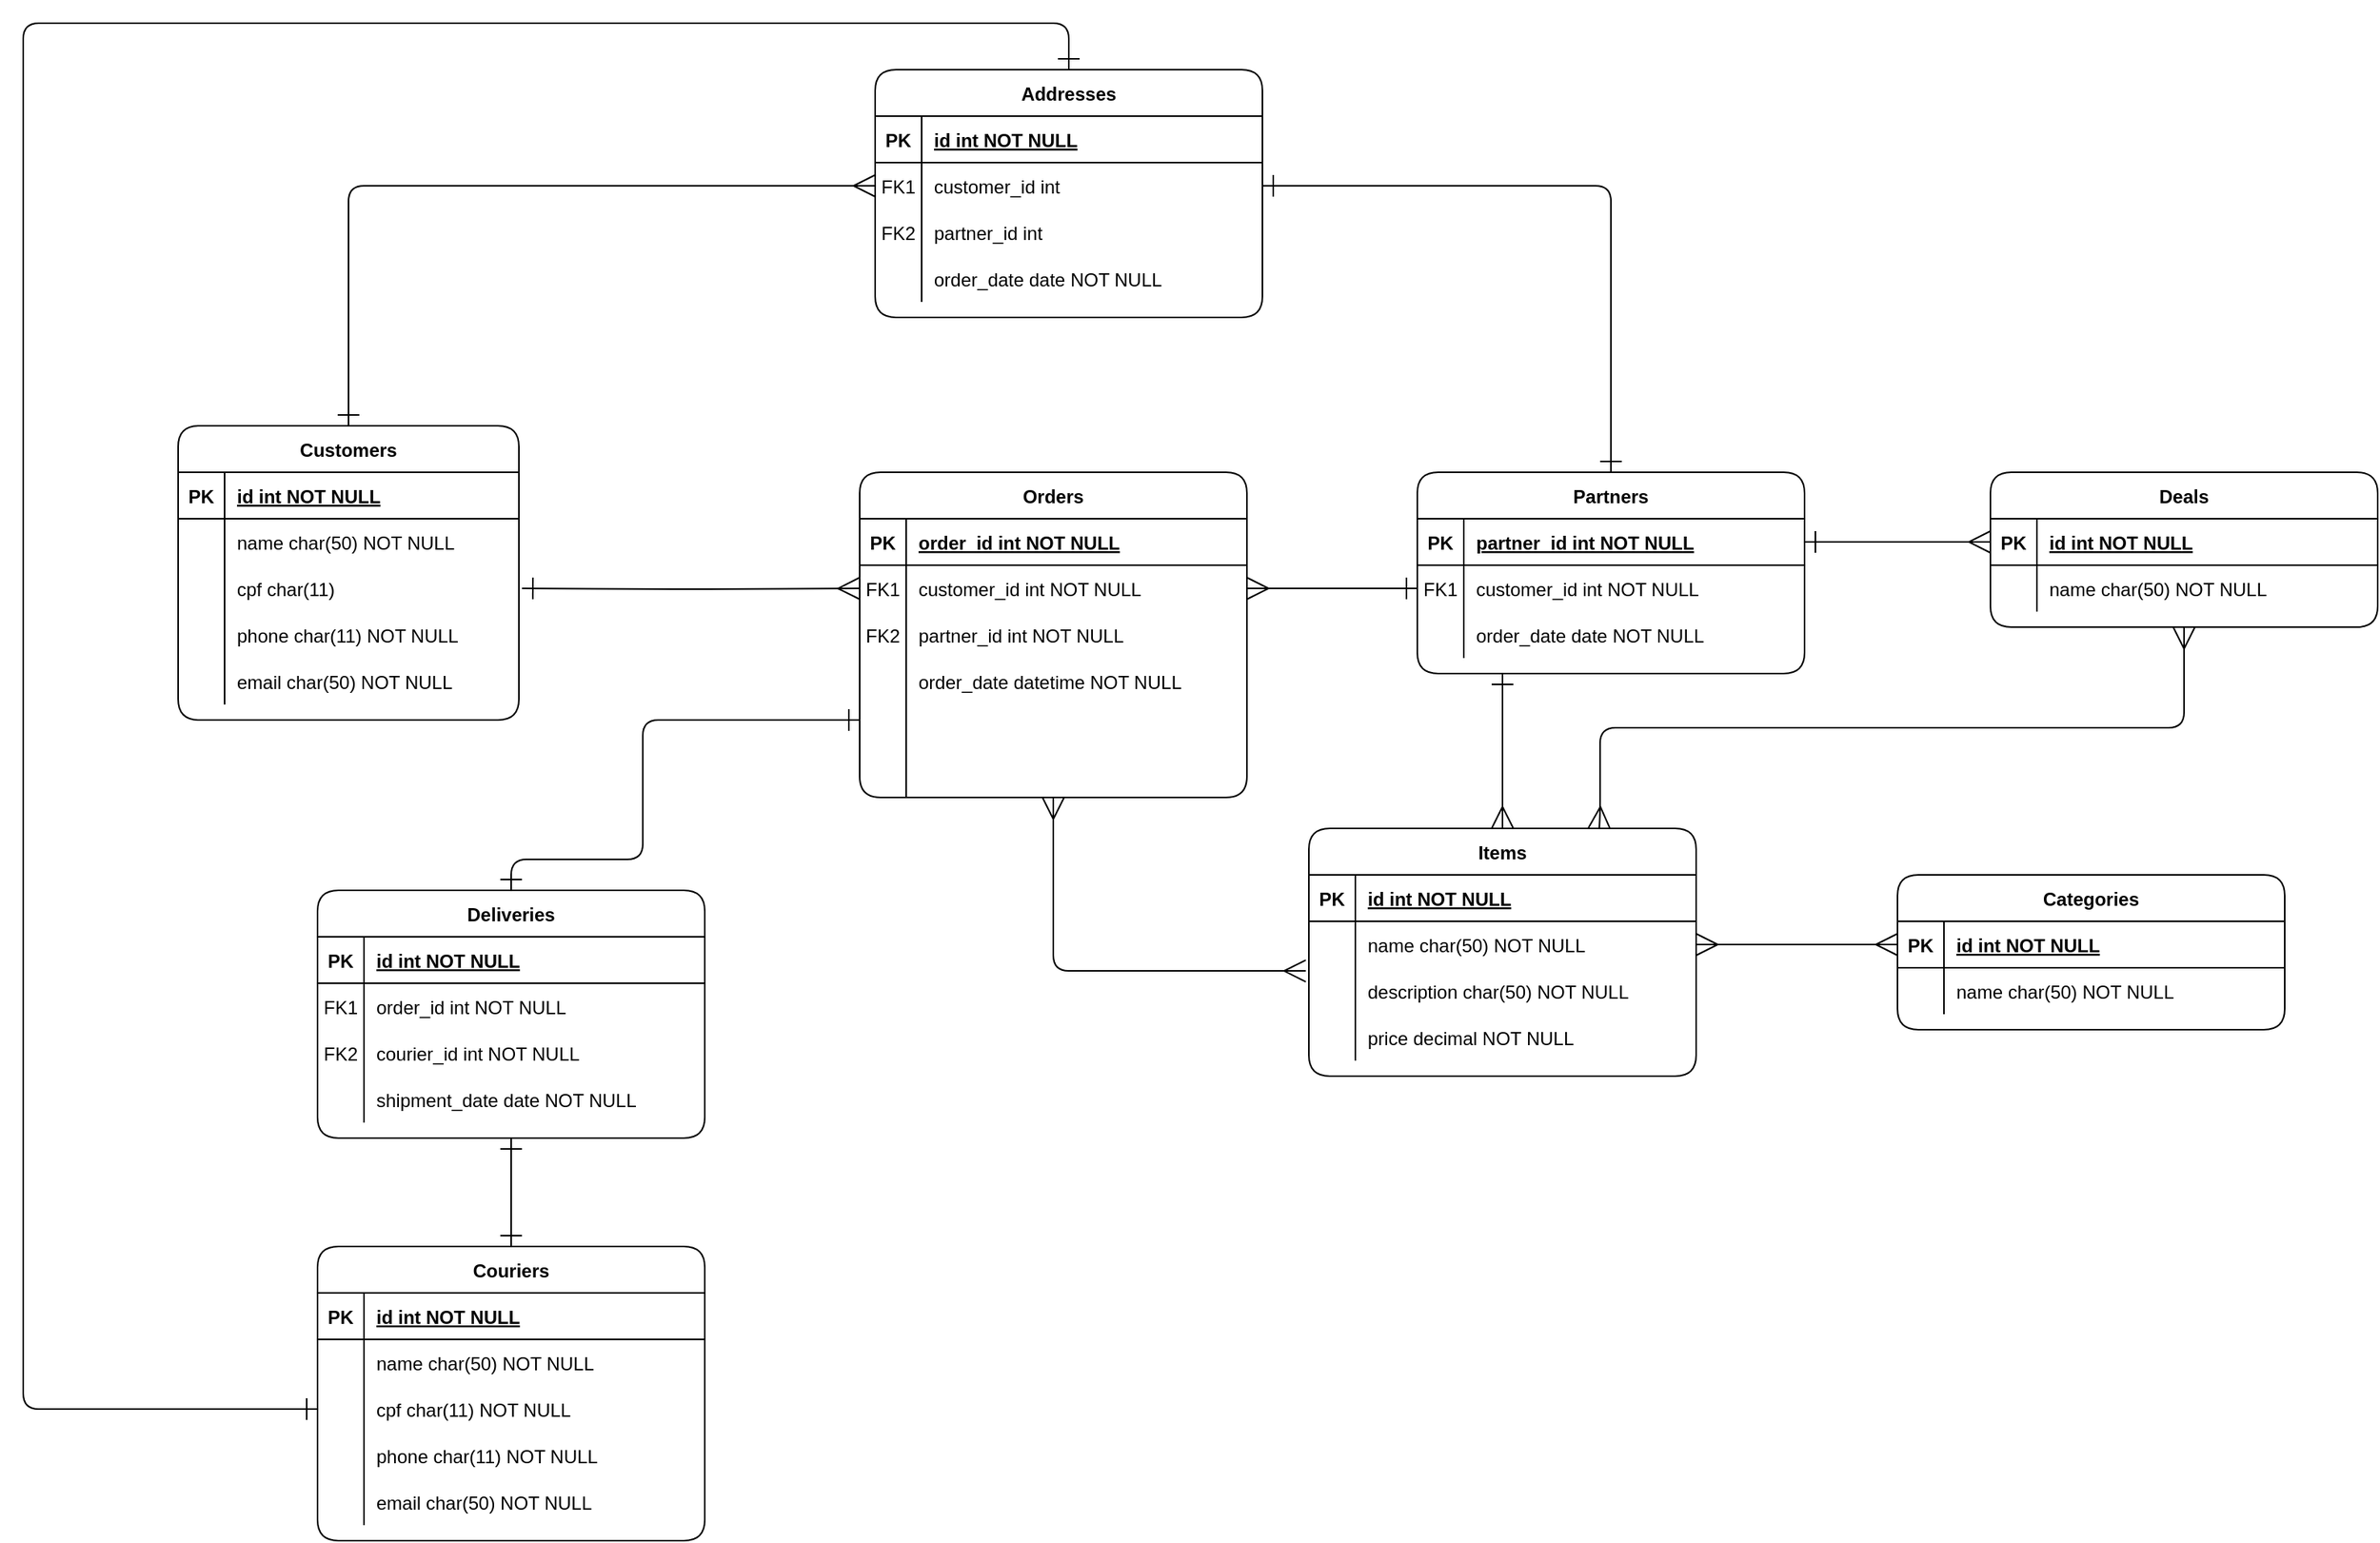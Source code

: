 <mxfile version="13.5.1" type="github">
  <diagram id="R2lEEEUBdFMjLlhIrx00" name="Page-1">
    <mxGraphModel dx="2586" dy="2018" grid="1" gridSize="10" guides="1" tooltips="1" connect="1" arrows="1" fold="1" page="1" pageScale="1" pageWidth="850" pageHeight="1100" math="0" shadow="0" extFonts="Permanent Marker^https://fonts.googleapis.com/css?family=Permanent+Marker">
      <root>
        <mxCell id="0" />
        <mxCell id="1" parent="0" />
        <mxCell id="GytPN-wBxECgcy7hrlEQ-49" style="edgeStyle=orthogonalEdgeStyle;rounded=1;orthogonalLoop=1;jettySize=auto;html=1;exitX=0.5;exitY=0;exitDx=0;exitDy=0;entryX=0;entryY=0.5;entryDx=0;entryDy=0;labelBorderColor=none;endArrow=ERmany;endFill=0;startArrow=ERone;startFill=0;strokeWidth=1;endSize=12;startSize=12;" parent="1" source="C-vyLk0tnHw3VtMMgP7b-23" target="GytPN-wBxECgcy7hrlEQ-29" edge="1">
          <mxGeometry relative="1" as="geometry" />
        </mxCell>
        <mxCell id="GytPN-wBxECgcy7hrlEQ-53" style="edgeStyle=orthogonalEdgeStyle;rounded=1;orthogonalLoop=1;jettySize=auto;html=1;entryX=0.5;entryY=0;entryDx=0;entryDy=0;labelBorderColor=none;endArrow=ERone;endFill=0;startArrow=ERone;startFill=0;strokeWidth=1;endSize=12;startSize=12;exitX=0;exitY=0.333;exitDx=0;exitDy=0;exitPerimeter=0;" parent="1" source="r2mLpPCgo3H6nydPWxPj-13" target="C-vyLk0tnHw3VtMMgP7b-13" edge="1">
          <mxGeometry relative="1" as="geometry">
            <Array as="points">
              <mxPoint x="70" y="30" />
              <mxPoint x="70" y="120" />
              <mxPoint x="-15" y="120" />
            </Array>
            <mxPoint x="200" y="90" as="sourcePoint" />
          </mxGeometry>
        </mxCell>
        <mxCell id="r2mLpPCgo3H6nydPWxPj-75" style="edgeStyle=orthogonalEdgeStyle;rounded=1;orthogonalLoop=1;jettySize=auto;html=1;entryX=-0.008;entryY=0.067;entryDx=0;entryDy=0;startArrow=ERmany;startFill=0;endArrow=ERmany;endFill=0;entryPerimeter=0;endSize=12;startSize=12;" edge="1" parent="1" source="C-vyLk0tnHw3VtMMgP7b-2" target="r2mLpPCgo3H6nydPWxPj-20">
          <mxGeometry relative="1" as="geometry" />
        </mxCell>
        <mxCell id="C-vyLk0tnHw3VtMMgP7b-2" value="Orders" style="shape=table;startSize=30;container=1;collapsible=1;childLayout=tableLayout;fixedRows=1;rowLines=0;fontStyle=1;align=center;resizeLast=1;labelBorderColor=none;rounded=1;" parent="1" vertex="1">
          <mxGeometry x="210" y="-130" width="250" height="210" as="geometry" />
        </mxCell>
        <mxCell id="C-vyLk0tnHw3VtMMgP7b-3" value="" style="shape=partialRectangle;collapsible=0;dropTarget=0;pointerEvents=0;fillColor=none;points=[[0,0.5],[1,0.5]];portConstraint=eastwest;top=0;left=0;right=0;bottom=1;labelBorderColor=none;rounded=1;" parent="C-vyLk0tnHw3VtMMgP7b-2" vertex="1">
          <mxGeometry y="30" width="250" height="30" as="geometry" />
        </mxCell>
        <mxCell id="C-vyLk0tnHw3VtMMgP7b-4" value="PK" style="shape=partialRectangle;overflow=hidden;connectable=0;fillColor=none;top=0;left=0;bottom=0;right=0;fontStyle=1;labelBorderColor=none;rounded=1;" parent="C-vyLk0tnHw3VtMMgP7b-3" vertex="1">
          <mxGeometry width="30" height="30" as="geometry" />
        </mxCell>
        <mxCell id="C-vyLk0tnHw3VtMMgP7b-5" value="order_id int NOT NULL " style="shape=partialRectangle;overflow=hidden;connectable=0;fillColor=none;top=0;left=0;bottom=0;right=0;align=left;spacingLeft=6;fontStyle=5;labelBorderColor=none;rounded=1;" parent="C-vyLk0tnHw3VtMMgP7b-3" vertex="1">
          <mxGeometry x="30" width="220" height="30" as="geometry" />
        </mxCell>
        <mxCell id="C-vyLk0tnHw3VtMMgP7b-6" value="" style="shape=partialRectangle;collapsible=0;dropTarget=0;pointerEvents=0;fillColor=none;points=[[0,0.5],[1,0.5]];portConstraint=eastwest;top=0;left=0;right=0;bottom=0;labelBorderColor=none;rounded=1;" parent="C-vyLk0tnHw3VtMMgP7b-2" vertex="1">
          <mxGeometry y="60" width="250" height="30" as="geometry" />
        </mxCell>
        <mxCell id="C-vyLk0tnHw3VtMMgP7b-7" value="FK1" style="shape=partialRectangle;overflow=hidden;connectable=0;fillColor=none;top=0;left=0;bottom=0;right=0;labelBorderColor=none;rounded=1;" parent="C-vyLk0tnHw3VtMMgP7b-6" vertex="1">
          <mxGeometry width="30" height="30" as="geometry" />
        </mxCell>
        <mxCell id="C-vyLk0tnHw3VtMMgP7b-8" value="customer_id int NOT NULL" style="shape=partialRectangle;overflow=hidden;connectable=0;fillColor=none;top=0;left=0;bottom=0;right=0;align=left;spacingLeft=6;labelBorderColor=none;rounded=1;" parent="C-vyLk0tnHw3VtMMgP7b-6" vertex="1">
          <mxGeometry x="30" width="220" height="30" as="geometry" />
        </mxCell>
        <mxCell id="C-vyLk0tnHw3VtMMgP7b-9" value="" style="shape=partialRectangle;collapsible=0;dropTarget=0;pointerEvents=0;fillColor=none;points=[[0,0.5],[1,0.5]];portConstraint=eastwest;top=0;left=0;right=0;bottom=0;labelBorderColor=none;rounded=1;" parent="C-vyLk0tnHw3VtMMgP7b-2" vertex="1">
          <mxGeometry y="90" width="250" height="30" as="geometry" />
        </mxCell>
        <mxCell id="C-vyLk0tnHw3VtMMgP7b-10" value="FK2" style="shape=partialRectangle;overflow=hidden;connectable=0;fillColor=none;top=0;left=0;bottom=0;right=0;labelBorderColor=none;rounded=1;" parent="C-vyLk0tnHw3VtMMgP7b-9" vertex="1">
          <mxGeometry width="30" height="30" as="geometry" />
        </mxCell>
        <mxCell id="C-vyLk0tnHw3VtMMgP7b-11" value="partner_id int NOT NULL" style="shape=partialRectangle;overflow=hidden;connectable=0;fillColor=none;top=0;left=0;bottom=0;right=0;align=left;spacingLeft=6;labelBorderColor=none;rounded=1;" parent="C-vyLk0tnHw3VtMMgP7b-9" vertex="1">
          <mxGeometry x="30" width="220" height="30" as="geometry" />
        </mxCell>
        <mxCell id="r2mLpPCgo3H6nydPWxPj-10" value="" style="shape=partialRectangle;collapsible=0;dropTarget=0;pointerEvents=0;fillColor=none;points=[[0,0.5],[1,0.5]];portConstraint=eastwest;top=0;left=0;right=0;bottom=0;labelBorderColor=none;rounded=1;" vertex="1" parent="C-vyLk0tnHw3VtMMgP7b-2">
          <mxGeometry y="120" width="250" height="30" as="geometry" />
        </mxCell>
        <mxCell id="r2mLpPCgo3H6nydPWxPj-11" value="" style="shape=partialRectangle;overflow=hidden;connectable=0;fillColor=none;top=0;left=0;bottom=0;right=0;labelBorderColor=none;rounded=1;" vertex="1" parent="r2mLpPCgo3H6nydPWxPj-10">
          <mxGeometry width="30" height="30" as="geometry" />
        </mxCell>
        <mxCell id="r2mLpPCgo3H6nydPWxPj-12" value="order_date datetime NOT NULL" style="shape=partialRectangle;overflow=hidden;connectable=0;fillColor=none;top=0;left=0;bottom=0;right=0;align=left;spacingLeft=6;labelBorderColor=none;rounded=1;" vertex="1" parent="r2mLpPCgo3H6nydPWxPj-10">
          <mxGeometry x="30" width="220" height="30" as="geometry" />
        </mxCell>
        <mxCell id="r2mLpPCgo3H6nydPWxPj-13" value="" style="shape=partialRectangle;collapsible=0;dropTarget=0;pointerEvents=0;fillColor=none;points=[[0,0.5],[1,0.5]];portConstraint=eastwest;top=0;left=0;right=0;bottom=0;labelBorderColor=none;rounded=1;" vertex="1" parent="C-vyLk0tnHw3VtMMgP7b-2">
          <mxGeometry y="150" width="250" height="30" as="geometry" />
        </mxCell>
        <mxCell id="r2mLpPCgo3H6nydPWxPj-14" value="" style="shape=partialRectangle;overflow=hidden;connectable=0;fillColor=none;top=0;left=0;bottom=0;right=0;labelBorderColor=none;rounded=1;" vertex="1" parent="r2mLpPCgo3H6nydPWxPj-13">
          <mxGeometry width="30" height="30" as="geometry" />
        </mxCell>
        <mxCell id="r2mLpPCgo3H6nydPWxPj-15" value="" style="shape=partialRectangle;overflow=hidden;connectable=0;fillColor=none;top=0;left=0;bottom=0;right=0;align=left;spacingLeft=6;labelBorderColor=none;rounded=1;" vertex="1" parent="r2mLpPCgo3H6nydPWxPj-13">
          <mxGeometry x="30" width="220" height="30" as="geometry" />
        </mxCell>
        <mxCell id="r2mLpPCgo3H6nydPWxPj-16" value="" style="shape=partialRectangle;collapsible=0;dropTarget=0;pointerEvents=0;fillColor=none;points=[[0,0.5],[1,0.5]];portConstraint=eastwest;top=0;left=0;right=0;bottom=0;labelBorderColor=none;rounded=1;" vertex="1" parent="C-vyLk0tnHw3VtMMgP7b-2">
          <mxGeometry y="180" width="250" height="30" as="geometry" />
        </mxCell>
        <mxCell id="r2mLpPCgo3H6nydPWxPj-17" value="" style="shape=partialRectangle;overflow=hidden;connectable=0;fillColor=none;top=0;left=0;bottom=0;right=0;labelBorderColor=none;rounded=1;" vertex="1" parent="r2mLpPCgo3H6nydPWxPj-16">
          <mxGeometry width="30" height="30" as="geometry" />
        </mxCell>
        <mxCell id="r2mLpPCgo3H6nydPWxPj-18" value="" style="shape=partialRectangle;overflow=hidden;connectable=0;fillColor=none;top=0;left=0;bottom=0;right=0;align=left;spacingLeft=6;labelBorderColor=none;rounded=1;" vertex="1" parent="r2mLpPCgo3H6nydPWxPj-16">
          <mxGeometry x="30" width="220" height="30" as="geometry" />
        </mxCell>
        <mxCell id="GytPN-wBxECgcy7hrlEQ-51" style="edgeStyle=orthogonalEdgeStyle;rounded=1;orthogonalLoop=1;jettySize=auto;html=1;exitX=0.5;exitY=0;exitDx=0;exitDy=0;entryX=1;entryY=0.5;entryDx=0;entryDy=0;labelBorderColor=none;endArrow=ERone;endFill=0;startArrow=ERone;startFill=0;strokeWidth=1;endSize=12;startSize=12;" parent="1" source="GytPN-wBxECgcy7hrlEQ-15" target="GytPN-wBxECgcy7hrlEQ-29" edge="1">
          <mxGeometry relative="1" as="geometry" />
        </mxCell>
        <mxCell id="GytPN-wBxECgcy7hrlEQ-50" style="edgeStyle=orthogonalEdgeStyle;rounded=1;orthogonalLoop=1;jettySize=auto;html=1;entryX=0;entryY=0.5;entryDx=0;entryDy=0;labelBorderColor=none;endArrow=ERmany;endFill=0;startArrow=ERone;startFill=0;strokeWidth=1;endSize=12;startSize=12;" parent="1" target="C-vyLk0tnHw3VtMMgP7b-6" edge="1">
          <mxGeometry relative="1" as="geometry">
            <mxPoint x="-8" y="-55" as="sourcePoint" />
          </mxGeometry>
        </mxCell>
        <mxCell id="GytPN-wBxECgcy7hrlEQ-52" style="edgeStyle=orthogonalEdgeStyle;rounded=1;orthogonalLoop=1;jettySize=auto;html=1;exitX=0;exitY=0.5;exitDx=0;exitDy=0;entryX=1;entryY=0.5;entryDx=0;entryDy=0;labelBorderColor=none;endArrow=ERmany;endFill=0;startArrow=ERone;startFill=0;strokeWidth=1;endSize=12;startSize=12;" parent="1" source="GytPN-wBxECgcy7hrlEQ-19" target="C-vyLk0tnHw3VtMMgP7b-6" edge="1">
          <mxGeometry relative="1" as="geometry" />
        </mxCell>
        <mxCell id="GytPN-wBxECgcy7hrlEQ-87" style="edgeStyle=orthogonalEdgeStyle;rounded=1;orthogonalLoop=1;jettySize=auto;html=1;entryX=0.5;entryY=0;entryDx=0;entryDy=0;fontSize=17;labelBorderColor=none;endArrow=ERmany;endFill=0;startArrow=ERone;startFill=0;strokeWidth=1;endSize=12;startSize=12;" parent="1" target="GytPN-wBxECgcy7hrlEQ-75" edge="1">
          <mxGeometry relative="1" as="geometry">
            <mxPoint x="625" as="sourcePoint" />
            <Array as="points">
              <mxPoint x="625" />
            </Array>
          </mxGeometry>
        </mxCell>
        <mxCell id="GytPN-wBxECgcy7hrlEQ-15" value="Partners" style="shape=table;startSize=30;container=1;collapsible=1;childLayout=tableLayout;fixedRows=1;rowLines=0;fontStyle=1;align=center;resizeLast=1;labelBorderColor=none;rounded=1;" parent="1" vertex="1">
          <mxGeometry x="570" y="-130" width="250" height="130" as="geometry" />
        </mxCell>
        <mxCell id="GytPN-wBxECgcy7hrlEQ-16" value="" style="shape=partialRectangle;collapsible=0;dropTarget=0;pointerEvents=0;fillColor=none;points=[[0,0.5],[1,0.5]];portConstraint=eastwest;top=0;left=0;right=0;bottom=1;labelBorderColor=none;rounded=1;" parent="GytPN-wBxECgcy7hrlEQ-15" vertex="1">
          <mxGeometry y="30" width="250" height="30" as="geometry" />
        </mxCell>
        <mxCell id="GytPN-wBxECgcy7hrlEQ-17" value="PK" style="shape=partialRectangle;overflow=hidden;connectable=0;fillColor=none;top=0;left=0;bottom=0;right=0;fontStyle=1;labelBorderColor=none;rounded=1;" parent="GytPN-wBxECgcy7hrlEQ-16" vertex="1">
          <mxGeometry width="30" height="30" as="geometry" />
        </mxCell>
        <mxCell id="GytPN-wBxECgcy7hrlEQ-18" value="partner_id int NOT NULL " style="shape=partialRectangle;overflow=hidden;connectable=0;fillColor=none;top=0;left=0;bottom=0;right=0;align=left;spacingLeft=6;fontStyle=5;labelBorderColor=none;rounded=1;" parent="GytPN-wBxECgcy7hrlEQ-16" vertex="1">
          <mxGeometry x="30" width="220" height="30" as="geometry" />
        </mxCell>
        <mxCell id="GytPN-wBxECgcy7hrlEQ-19" value="" style="shape=partialRectangle;collapsible=0;dropTarget=0;pointerEvents=0;fillColor=none;points=[[0,0.5],[1,0.5]];portConstraint=eastwest;top=0;left=0;right=0;bottom=0;labelBorderColor=none;rounded=1;" parent="GytPN-wBxECgcy7hrlEQ-15" vertex="1">
          <mxGeometry y="60" width="250" height="30" as="geometry" />
        </mxCell>
        <mxCell id="GytPN-wBxECgcy7hrlEQ-20" value="FK1" style="shape=partialRectangle;overflow=hidden;connectable=0;fillColor=none;top=0;left=0;bottom=0;right=0;labelBorderColor=none;rounded=1;" parent="GytPN-wBxECgcy7hrlEQ-19" vertex="1">
          <mxGeometry width="30" height="30" as="geometry" />
        </mxCell>
        <mxCell id="GytPN-wBxECgcy7hrlEQ-21" value="customer_id int NOT NULL" style="shape=partialRectangle;overflow=hidden;connectable=0;fillColor=none;top=0;left=0;bottom=0;right=0;align=left;spacingLeft=6;labelBorderColor=none;rounded=1;" parent="GytPN-wBxECgcy7hrlEQ-19" vertex="1">
          <mxGeometry x="30" width="220" height="30" as="geometry" />
        </mxCell>
        <mxCell id="GytPN-wBxECgcy7hrlEQ-22" value="" style="shape=partialRectangle;collapsible=0;dropTarget=0;pointerEvents=0;fillColor=none;points=[[0,0.5],[1,0.5]];portConstraint=eastwest;top=0;left=0;right=0;bottom=0;labelBorderColor=none;rounded=1;" parent="GytPN-wBxECgcy7hrlEQ-15" vertex="1">
          <mxGeometry y="90" width="250" height="30" as="geometry" />
        </mxCell>
        <mxCell id="GytPN-wBxECgcy7hrlEQ-23" value="" style="shape=partialRectangle;overflow=hidden;connectable=0;fillColor=none;top=0;left=0;bottom=0;right=0;labelBorderColor=none;rounded=1;" parent="GytPN-wBxECgcy7hrlEQ-22" vertex="1">
          <mxGeometry width="30" height="30" as="geometry" />
        </mxCell>
        <mxCell id="GytPN-wBxECgcy7hrlEQ-24" value="order_date date NOT NULL" style="shape=partialRectangle;overflow=hidden;connectable=0;fillColor=none;top=0;left=0;bottom=0;right=0;align=left;spacingLeft=6;labelBorderColor=none;rounded=1;" parent="GytPN-wBxECgcy7hrlEQ-22" vertex="1">
          <mxGeometry x="30" width="220" height="30" as="geometry" />
        </mxCell>
        <mxCell id="GytPN-wBxECgcy7hrlEQ-64" style="edgeStyle=orthogonalEdgeStyle;rounded=1;orthogonalLoop=1;jettySize=auto;html=1;exitX=0.5;exitY=1;exitDx=0;exitDy=0;entryX=0.5;entryY=0;entryDx=0;entryDy=0;fontSize=17;labelBorderColor=none;endArrow=ERone;endFill=0;startArrow=ERone;startFill=0;strokeWidth=1;endSize=12;startSize=12;" parent="1" source="C-vyLk0tnHw3VtMMgP7b-13" target="GytPN-wBxECgcy7hrlEQ-1" edge="1">
          <mxGeometry relative="1" as="geometry" />
        </mxCell>
        <mxCell id="C-vyLk0tnHw3VtMMgP7b-13" value="Deliveries" style="shape=table;startSize=30;container=1;collapsible=1;childLayout=tableLayout;fixedRows=1;rowLines=0;fontStyle=1;align=center;resizeLast=1;labelBorderColor=none;rounded=1;" parent="1" vertex="1">
          <mxGeometry x="-140" y="140" width="250" height="160" as="geometry" />
        </mxCell>
        <mxCell id="C-vyLk0tnHw3VtMMgP7b-14" value="" style="shape=partialRectangle;collapsible=0;dropTarget=0;pointerEvents=0;fillColor=none;points=[[0,0.5],[1,0.5]];portConstraint=eastwest;top=0;left=0;right=0;bottom=1;labelBorderColor=none;rounded=1;" parent="C-vyLk0tnHw3VtMMgP7b-13" vertex="1">
          <mxGeometry y="30" width="250" height="30" as="geometry" />
        </mxCell>
        <mxCell id="C-vyLk0tnHw3VtMMgP7b-15" value="PK" style="shape=partialRectangle;overflow=hidden;connectable=0;fillColor=none;top=0;left=0;bottom=0;right=0;fontStyle=1;labelBorderColor=none;rounded=1;" parent="C-vyLk0tnHw3VtMMgP7b-14" vertex="1">
          <mxGeometry width="30" height="30" as="geometry" />
        </mxCell>
        <mxCell id="C-vyLk0tnHw3VtMMgP7b-16" value="id int NOT NULL " style="shape=partialRectangle;overflow=hidden;connectable=0;fillColor=none;top=0;left=0;bottom=0;right=0;align=left;spacingLeft=6;fontStyle=5;labelBorderColor=none;rounded=1;" parent="C-vyLk0tnHw3VtMMgP7b-14" vertex="1">
          <mxGeometry x="30" width="220" height="30" as="geometry" />
        </mxCell>
        <mxCell id="C-vyLk0tnHw3VtMMgP7b-17" value="" style="shape=partialRectangle;collapsible=0;dropTarget=0;pointerEvents=0;fillColor=none;points=[[0,0.5],[1,0.5]];portConstraint=eastwest;top=0;left=0;right=0;bottom=0;labelBorderColor=none;rounded=1;" parent="C-vyLk0tnHw3VtMMgP7b-13" vertex="1">
          <mxGeometry y="60" width="250" height="30" as="geometry" />
        </mxCell>
        <mxCell id="C-vyLk0tnHw3VtMMgP7b-18" value="FK1" style="shape=partialRectangle;overflow=hidden;connectable=0;fillColor=none;top=0;left=0;bottom=0;right=0;labelBorderColor=none;rounded=1;" parent="C-vyLk0tnHw3VtMMgP7b-17" vertex="1">
          <mxGeometry width="30" height="30" as="geometry" />
        </mxCell>
        <mxCell id="C-vyLk0tnHw3VtMMgP7b-19" value="order_id int NOT NULL" style="shape=partialRectangle;overflow=hidden;connectable=0;fillColor=none;top=0;left=0;bottom=0;right=0;align=left;spacingLeft=6;labelBorderColor=none;rounded=1;" parent="C-vyLk0tnHw3VtMMgP7b-17" vertex="1">
          <mxGeometry x="30" width="220" height="30" as="geometry" />
        </mxCell>
        <mxCell id="r2mLpPCgo3H6nydPWxPj-57" value="" style="shape=partialRectangle;collapsible=0;dropTarget=0;pointerEvents=0;fillColor=none;points=[[0,0.5],[1,0.5]];portConstraint=eastwest;top=0;left=0;right=0;bottom=0;labelBorderColor=none;rounded=1;" vertex="1" parent="C-vyLk0tnHw3VtMMgP7b-13">
          <mxGeometry y="90" width="250" height="30" as="geometry" />
        </mxCell>
        <mxCell id="r2mLpPCgo3H6nydPWxPj-58" value="FK2" style="shape=partialRectangle;overflow=hidden;connectable=0;fillColor=none;top=0;left=0;bottom=0;right=0;labelBorderColor=none;rounded=1;" vertex="1" parent="r2mLpPCgo3H6nydPWxPj-57">
          <mxGeometry width="30" height="30" as="geometry" />
        </mxCell>
        <mxCell id="r2mLpPCgo3H6nydPWxPj-59" value="courier_id int NOT NULL" style="shape=partialRectangle;overflow=hidden;connectable=0;fillColor=none;top=0;left=0;bottom=0;right=0;align=left;spacingLeft=6;labelBorderColor=none;rounded=1;" vertex="1" parent="r2mLpPCgo3H6nydPWxPj-57">
          <mxGeometry x="30" width="220" height="30" as="geometry" />
        </mxCell>
        <mxCell id="C-vyLk0tnHw3VtMMgP7b-20" value="" style="shape=partialRectangle;collapsible=0;dropTarget=0;pointerEvents=0;fillColor=none;points=[[0,0.5],[1,0.5]];portConstraint=eastwest;top=0;left=0;right=0;bottom=0;labelBorderColor=none;rounded=1;" parent="C-vyLk0tnHw3VtMMgP7b-13" vertex="1">
          <mxGeometry y="120" width="250" height="30" as="geometry" />
        </mxCell>
        <mxCell id="C-vyLk0tnHw3VtMMgP7b-21" value="" style="shape=partialRectangle;overflow=hidden;connectable=0;fillColor=none;top=0;left=0;bottom=0;right=0;labelBorderColor=none;rounded=1;" parent="C-vyLk0tnHw3VtMMgP7b-20" vertex="1">
          <mxGeometry width="30" height="30" as="geometry" />
        </mxCell>
        <mxCell id="C-vyLk0tnHw3VtMMgP7b-22" value="shipment_date date NOT NULL" style="shape=partialRectangle;overflow=hidden;connectable=0;fillColor=none;top=0;left=0;bottom=0;right=0;align=left;spacingLeft=6;labelBorderColor=none;rounded=1;" parent="C-vyLk0tnHw3VtMMgP7b-20" vertex="1">
          <mxGeometry x="30" width="220" height="30" as="geometry" />
        </mxCell>
        <mxCell id="GytPN-wBxECgcy7hrlEQ-96" style="edgeStyle=orthogonalEdgeStyle;rounded=1;orthogonalLoop=1;jettySize=auto;html=1;exitX=0.5;exitY=1;exitDx=0;exitDy=0;entryX=0.75;entryY=0;entryDx=0;entryDy=0;fontSize=17;labelBorderColor=none;endArrow=ERmany;endFill=0;startArrow=ERmany;startFill=0;strokeWidth=1;endSize=12;startSize=12;" parent="1" source="GytPN-wBxECgcy7hrlEQ-42" target="GytPN-wBxECgcy7hrlEQ-75" edge="1">
          <mxGeometry relative="1" as="geometry">
            <Array as="points">
              <mxPoint x="1065" y="35" />
              <mxPoint x="688" y="35" />
              <mxPoint x="688" y="90" />
              <mxPoint x="688" y="90" />
            </Array>
          </mxGeometry>
        </mxCell>
        <mxCell id="GytPN-wBxECgcy7hrlEQ-93" style="edgeStyle=orthogonalEdgeStyle;rounded=1;orthogonalLoop=1;jettySize=auto;html=1;entryX=0;entryY=0.5;entryDx=0;entryDy=0;fontSize=17;labelBorderColor=none;endArrow=ERmany;endFill=0;startArrow=ERone;startFill=0;strokeWidth=1;endSize=12;startSize=12;" parent="1" target="GytPN-wBxECgcy7hrlEQ-43" edge="1">
          <mxGeometry relative="1" as="geometry">
            <mxPoint x="820" y="-85" as="sourcePoint" />
            <Array as="points">
              <mxPoint x="820" y="-85" />
            </Array>
          </mxGeometry>
        </mxCell>
        <mxCell id="GytPN-wBxECgcy7hrlEQ-42" value="Deals" style="shape=table;startSize=30;container=1;collapsible=1;childLayout=tableLayout;fixedRows=1;rowLines=0;fontStyle=1;align=center;resizeLast=1;labelBorderColor=none;rounded=1;" parent="1" vertex="1">
          <mxGeometry x="940" y="-130" width="250" height="100" as="geometry" />
        </mxCell>
        <mxCell id="GytPN-wBxECgcy7hrlEQ-43" value="" style="shape=partialRectangle;collapsible=0;dropTarget=0;pointerEvents=0;fillColor=none;points=[[0,0.5],[1,0.5]];portConstraint=eastwest;top=0;left=0;right=0;bottom=1;labelBorderColor=none;rounded=1;" parent="GytPN-wBxECgcy7hrlEQ-42" vertex="1">
          <mxGeometry y="30" width="250" height="30" as="geometry" />
        </mxCell>
        <mxCell id="GytPN-wBxECgcy7hrlEQ-44" value="PK" style="shape=partialRectangle;overflow=hidden;connectable=0;fillColor=none;top=0;left=0;bottom=0;right=0;fontStyle=1;labelBorderColor=none;rounded=1;" parent="GytPN-wBxECgcy7hrlEQ-43" vertex="1">
          <mxGeometry width="30" height="30" as="geometry" />
        </mxCell>
        <mxCell id="GytPN-wBxECgcy7hrlEQ-45" value="id int NOT NULL " style="shape=partialRectangle;overflow=hidden;connectable=0;fillColor=none;top=0;left=0;bottom=0;right=0;align=left;spacingLeft=6;fontStyle=5;labelBorderColor=none;rounded=1;" parent="GytPN-wBxECgcy7hrlEQ-43" vertex="1">
          <mxGeometry x="30" width="220" height="30" as="geometry" />
        </mxCell>
        <mxCell id="GytPN-wBxECgcy7hrlEQ-46" value="" style="shape=partialRectangle;collapsible=0;dropTarget=0;pointerEvents=0;fillColor=none;points=[[0,0.5],[1,0.5]];portConstraint=eastwest;top=0;left=0;right=0;bottom=0;labelBorderColor=none;rounded=1;" parent="GytPN-wBxECgcy7hrlEQ-42" vertex="1">
          <mxGeometry y="60" width="250" height="30" as="geometry" />
        </mxCell>
        <mxCell id="GytPN-wBxECgcy7hrlEQ-47" value="" style="shape=partialRectangle;overflow=hidden;connectable=0;fillColor=none;top=0;left=0;bottom=0;right=0;labelBorderColor=none;rounded=1;" parent="GytPN-wBxECgcy7hrlEQ-46" vertex="1">
          <mxGeometry width="30" height="30" as="geometry" />
        </mxCell>
        <mxCell id="GytPN-wBxECgcy7hrlEQ-48" value="name char(50) NOT NULL" style="shape=partialRectangle;overflow=hidden;connectable=0;fillColor=none;top=0;left=0;bottom=0;right=0;align=left;spacingLeft=6;labelBorderColor=none;rounded=1;" parent="GytPN-wBxECgcy7hrlEQ-46" vertex="1">
          <mxGeometry x="30" width="220" height="30" as="geometry" />
        </mxCell>
        <mxCell id="C-vyLk0tnHw3VtMMgP7b-23" value="Customers" style="shape=table;startSize=30;container=1;collapsible=1;childLayout=tableLayout;fixedRows=1;rowLines=0;fontStyle=1;align=center;resizeLast=1;labelBorderColor=none;rounded=1;" parent="1" vertex="1">
          <mxGeometry x="-230" y="-160" width="220" height="190" as="geometry" />
        </mxCell>
        <mxCell id="C-vyLk0tnHw3VtMMgP7b-24" value="" style="shape=partialRectangle;collapsible=0;dropTarget=0;pointerEvents=0;fillColor=none;points=[[0,0.5],[1,0.5]];portConstraint=eastwest;top=0;left=0;right=0;bottom=1;labelBorderColor=none;rounded=1;" parent="C-vyLk0tnHw3VtMMgP7b-23" vertex="1">
          <mxGeometry y="30" width="220" height="30" as="geometry" />
        </mxCell>
        <mxCell id="C-vyLk0tnHw3VtMMgP7b-25" value="PK" style="shape=partialRectangle;overflow=hidden;connectable=0;fillColor=none;top=0;left=0;bottom=0;right=0;fontStyle=1;labelBorderColor=none;rounded=1;" parent="C-vyLk0tnHw3VtMMgP7b-24" vertex="1">
          <mxGeometry width="30" height="30" as="geometry" />
        </mxCell>
        <mxCell id="C-vyLk0tnHw3VtMMgP7b-26" value="id int NOT NULL " style="shape=partialRectangle;overflow=hidden;connectable=0;fillColor=none;top=0;left=0;bottom=0;right=0;align=left;spacingLeft=6;fontStyle=5;labelBorderColor=none;rounded=1;" parent="C-vyLk0tnHw3VtMMgP7b-24" vertex="1">
          <mxGeometry x="30" width="190" height="30" as="geometry" />
        </mxCell>
        <mxCell id="C-vyLk0tnHw3VtMMgP7b-27" value="" style="shape=partialRectangle;collapsible=0;dropTarget=0;pointerEvents=0;fillColor=none;points=[[0,0.5],[1,0.5]];portConstraint=eastwest;top=0;left=0;right=0;bottom=0;labelBorderColor=none;rounded=1;" parent="C-vyLk0tnHw3VtMMgP7b-23" vertex="1">
          <mxGeometry y="60" width="220" height="30" as="geometry" />
        </mxCell>
        <mxCell id="C-vyLk0tnHw3VtMMgP7b-28" value="" style="shape=partialRectangle;overflow=hidden;connectable=0;fillColor=none;top=0;left=0;bottom=0;right=0;labelBorderColor=none;rounded=1;" parent="C-vyLk0tnHw3VtMMgP7b-27" vertex="1">
          <mxGeometry width="30" height="30" as="geometry" />
        </mxCell>
        <mxCell id="C-vyLk0tnHw3VtMMgP7b-29" value="name char(50) NOT NULL" style="shape=partialRectangle;overflow=hidden;connectable=0;fillColor=none;top=0;left=0;bottom=0;right=0;align=left;spacingLeft=6;labelBorderColor=none;rounded=1;" parent="C-vyLk0tnHw3VtMMgP7b-27" vertex="1">
          <mxGeometry x="30" width="190" height="30" as="geometry" />
        </mxCell>
        <mxCell id="r2mLpPCgo3H6nydPWxPj-1" value="" style="shape=partialRectangle;collapsible=0;dropTarget=0;pointerEvents=0;fillColor=none;points=[[0,0.5],[1,0.5]];portConstraint=eastwest;top=0;left=0;right=0;bottom=0;labelBorderColor=none;rounded=1;" vertex="1" parent="C-vyLk0tnHw3VtMMgP7b-23">
          <mxGeometry y="90" width="220" height="30" as="geometry" />
        </mxCell>
        <mxCell id="r2mLpPCgo3H6nydPWxPj-2" value="" style="shape=partialRectangle;overflow=hidden;connectable=0;fillColor=none;top=0;left=0;bottom=0;right=0;labelBorderColor=none;rounded=1;" vertex="1" parent="r2mLpPCgo3H6nydPWxPj-1">
          <mxGeometry width="30" height="30" as="geometry" />
        </mxCell>
        <mxCell id="r2mLpPCgo3H6nydPWxPj-3" value="cpf char(11)" style="shape=partialRectangle;overflow=hidden;connectable=0;fillColor=none;top=0;left=0;bottom=0;right=0;align=left;spacingLeft=6;labelBorderColor=none;rounded=1;" vertex="1" parent="r2mLpPCgo3H6nydPWxPj-1">
          <mxGeometry x="30" width="190" height="30" as="geometry" />
        </mxCell>
        <mxCell id="r2mLpPCgo3H6nydPWxPj-4" value="" style="shape=partialRectangle;collapsible=0;dropTarget=0;pointerEvents=0;fillColor=none;points=[[0,0.5],[1,0.5]];portConstraint=eastwest;top=0;left=0;right=0;bottom=0;labelBorderColor=none;rounded=1;" vertex="1" parent="C-vyLk0tnHw3VtMMgP7b-23">
          <mxGeometry y="120" width="220" height="30" as="geometry" />
        </mxCell>
        <mxCell id="r2mLpPCgo3H6nydPWxPj-5" value="" style="shape=partialRectangle;overflow=hidden;connectable=0;fillColor=none;top=0;left=0;bottom=0;right=0;labelBorderColor=none;rounded=1;" vertex="1" parent="r2mLpPCgo3H6nydPWxPj-4">
          <mxGeometry width="30" height="30" as="geometry" />
        </mxCell>
        <mxCell id="r2mLpPCgo3H6nydPWxPj-6" value="phone char(11) NOT NULL" style="shape=partialRectangle;overflow=hidden;connectable=0;fillColor=none;top=0;left=0;bottom=0;right=0;align=left;spacingLeft=6;labelBorderColor=none;rounded=1;" vertex="1" parent="r2mLpPCgo3H6nydPWxPj-4">
          <mxGeometry x="30" width="190" height="30" as="geometry" />
        </mxCell>
        <mxCell id="r2mLpPCgo3H6nydPWxPj-7" value="" style="shape=partialRectangle;collapsible=0;dropTarget=0;pointerEvents=0;fillColor=none;points=[[0,0.5],[1,0.5]];portConstraint=eastwest;top=0;left=0;right=0;bottom=0;labelBorderColor=none;rounded=1;" vertex="1" parent="C-vyLk0tnHw3VtMMgP7b-23">
          <mxGeometry y="150" width="220" height="30" as="geometry" />
        </mxCell>
        <mxCell id="r2mLpPCgo3H6nydPWxPj-8" value="" style="shape=partialRectangle;overflow=hidden;connectable=0;fillColor=none;top=0;left=0;bottom=0;right=0;labelBorderColor=none;rounded=1;" vertex="1" parent="r2mLpPCgo3H6nydPWxPj-7">
          <mxGeometry width="30" height="30" as="geometry" />
        </mxCell>
        <mxCell id="r2mLpPCgo3H6nydPWxPj-9" value="email char(50) NOT NULL" style="shape=partialRectangle;overflow=hidden;connectable=0;fillColor=none;top=0;left=0;bottom=0;right=0;align=left;spacingLeft=6;labelBorderColor=none;rounded=1;" vertex="1" parent="r2mLpPCgo3H6nydPWxPj-7">
          <mxGeometry x="30" width="190" height="30" as="geometry" />
        </mxCell>
        <mxCell id="GytPN-wBxECgcy7hrlEQ-75" value="Items" style="shape=table;startSize=30;container=1;collapsible=1;childLayout=tableLayout;fixedRows=1;rowLines=0;fontStyle=1;align=center;resizeLast=1;labelBorderColor=none;rounded=1;" parent="1" vertex="1">
          <mxGeometry x="500" y="100" width="250" height="160" as="geometry">
            <mxRectangle x="500" y="100" width="60" height="30" as="alternateBounds" />
          </mxGeometry>
        </mxCell>
        <mxCell id="GytPN-wBxECgcy7hrlEQ-76" value="" style="shape=partialRectangle;collapsible=0;dropTarget=0;pointerEvents=0;fillColor=none;points=[[0,0.5],[1,0.5]];portConstraint=eastwest;top=0;left=0;right=0;bottom=1;labelBorderColor=none;rounded=1;" parent="GytPN-wBxECgcy7hrlEQ-75" vertex="1">
          <mxGeometry y="30" width="250" height="30" as="geometry" />
        </mxCell>
        <mxCell id="GytPN-wBxECgcy7hrlEQ-77" value="PK" style="shape=partialRectangle;overflow=hidden;connectable=0;fillColor=none;top=0;left=0;bottom=0;right=0;fontStyle=1;labelBorderColor=none;rounded=1;" parent="GytPN-wBxECgcy7hrlEQ-76" vertex="1">
          <mxGeometry width="30" height="30" as="geometry" />
        </mxCell>
        <mxCell id="GytPN-wBxECgcy7hrlEQ-78" value="id int NOT NULL " style="shape=partialRectangle;overflow=hidden;connectable=0;fillColor=none;top=0;left=0;bottom=0;right=0;align=left;spacingLeft=6;fontStyle=5;labelBorderColor=none;rounded=1;" parent="GytPN-wBxECgcy7hrlEQ-76" vertex="1">
          <mxGeometry x="30" width="220" height="30" as="geometry" />
        </mxCell>
        <mxCell id="GytPN-wBxECgcy7hrlEQ-79" value="" style="shape=partialRectangle;collapsible=0;dropTarget=0;pointerEvents=0;fillColor=none;points=[[0,0.5],[1,0.5]];portConstraint=eastwest;top=0;left=0;right=0;bottom=0;labelBorderColor=none;rounded=1;" parent="GytPN-wBxECgcy7hrlEQ-75" vertex="1">
          <mxGeometry y="60" width="250" height="30" as="geometry" />
        </mxCell>
        <mxCell id="GytPN-wBxECgcy7hrlEQ-80" value="" style="shape=partialRectangle;overflow=hidden;connectable=0;fillColor=none;top=0;left=0;bottom=0;right=0;labelBorderColor=none;rounded=1;" parent="GytPN-wBxECgcy7hrlEQ-79" vertex="1">
          <mxGeometry width="30" height="30" as="geometry" />
        </mxCell>
        <mxCell id="GytPN-wBxECgcy7hrlEQ-81" value="name char(50) NOT NULL" style="shape=partialRectangle;overflow=hidden;connectable=0;fillColor=none;top=0;left=0;bottom=0;right=0;align=left;spacingLeft=6;labelBorderColor=none;rounded=1;" parent="GytPN-wBxECgcy7hrlEQ-79" vertex="1">
          <mxGeometry x="30" width="220" height="30" as="geometry" />
        </mxCell>
        <mxCell id="r2mLpPCgo3H6nydPWxPj-20" value="" style="shape=partialRectangle;collapsible=0;dropTarget=0;pointerEvents=0;fillColor=none;points=[[0,0.5],[1,0.5]];portConstraint=eastwest;top=0;left=0;right=0;bottom=0;labelBorderColor=none;rounded=1;" vertex="1" parent="GytPN-wBxECgcy7hrlEQ-75">
          <mxGeometry y="90" width="250" height="30" as="geometry" />
        </mxCell>
        <mxCell id="r2mLpPCgo3H6nydPWxPj-21" value="" style="shape=partialRectangle;overflow=hidden;connectable=0;fillColor=none;top=0;left=0;bottom=0;right=0;labelBorderColor=none;rounded=1;" vertex="1" parent="r2mLpPCgo3H6nydPWxPj-20">
          <mxGeometry width="30" height="30" as="geometry" />
        </mxCell>
        <mxCell id="r2mLpPCgo3H6nydPWxPj-22" value="description char(50) NOT NULL" style="shape=partialRectangle;overflow=hidden;connectable=0;fillColor=none;top=0;left=0;bottom=0;right=0;align=left;spacingLeft=6;labelBorderColor=none;rounded=1;" vertex="1" parent="r2mLpPCgo3H6nydPWxPj-20">
          <mxGeometry x="30" width="220" height="30" as="geometry" />
        </mxCell>
        <mxCell id="r2mLpPCgo3H6nydPWxPj-23" value="" style="shape=partialRectangle;collapsible=0;dropTarget=0;pointerEvents=0;fillColor=none;points=[[0,0.5],[1,0.5]];portConstraint=eastwest;top=0;left=0;right=0;bottom=0;labelBorderColor=none;rounded=1;" vertex="1" parent="GytPN-wBxECgcy7hrlEQ-75">
          <mxGeometry y="120" width="250" height="30" as="geometry" />
        </mxCell>
        <mxCell id="r2mLpPCgo3H6nydPWxPj-24" value="" style="shape=partialRectangle;overflow=hidden;connectable=0;fillColor=none;top=0;left=0;bottom=0;right=0;labelBorderColor=none;rounded=1;" vertex="1" parent="r2mLpPCgo3H6nydPWxPj-23">
          <mxGeometry width="30" height="30" as="geometry" />
        </mxCell>
        <mxCell id="r2mLpPCgo3H6nydPWxPj-25" value="price decimal NOT NULL" style="shape=partialRectangle;overflow=hidden;connectable=0;fillColor=none;top=0;left=0;bottom=0;right=0;align=left;spacingLeft=6;labelBorderColor=none;rounded=1;" vertex="1" parent="r2mLpPCgo3H6nydPWxPj-23">
          <mxGeometry x="30" width="220" height="30" as="geometry" />
        </mxCell>
        <mxCell id="GytPN-wBxECgcy7hrlEQ-1" value="Couriers" style="shape=table;startSize=30;container=1;collapsible=1;childLayout=tableLayout;fixedRows=1;rowLines=0;fontStyle=1;align=center;resizeLast=1;labelBorderColor=none;rounded=1;" parent="1" vertex="1">
          <mxGeometry x="-140" y="370" width="250" height="190" as="geometry" />
        </mxCell>
        <mxCell id="GytPN-wBxECgcy7hrlEQ-2" value="" style="shape=partialRectangle;collapsible=0;dropTarget=0;pointerEvents=0;fillColor=none;points=[[0,0.5],[1,0.5]];portConstraint=eastwest;top=0;left=0;right=0;bottom=1;labelBorderColor=none;rounded=1;" parent="GytPN-wBxECgcy7hrlEQ-1" vertex="1">
          <mxGeometry y="30" width="250" height="30" as="geometry" />
        </mxCell>
        <mxCell id="GytPN-wBxECgcy7hrlEQ-3" value="PK" style="shape=partialRectangle;overflow=hidden;connectable=0;fillColor=none;top=0;left=0;bottom=0;right=0;fontStyle=1;labelBorderColor=none;rounded=1;" parent="GytPN-wBxECgcy7hrlEQ-2" vertex="1">
          <mxGeometry width="30" height="30" as="geometry" />
        </mxCell>
        <mxCell id="GytPN-wBxECgcy7hrlEQ-4" value="id int NOT NULL " style="shape=partialRectangle;overflow=hidden;connectable=0;fillColor=none;top=0;left=0;bottom=0;right=0;align=left;spacingLeft=6;fontStyle=5;labelBorderColor=none;rounded=1;" parent="GytPN-wBxECgcy7hrlEQ-2" vertex="1">
          <mxGeometry x="30" width="220" height="30" as="geometry" />
        </mxCell>
        <mxCell id="GytPN-wBxECgcy7hrlEQ-5" value="" style="shape=partialRectangle;collapsible=0;dropTarget=0;pointerEvents=0;fillColor=none;points=[[0,0.5],[1,0.5]];portConstraint=eastwest;top=0;left=0;right=0;bottom=0;labelBorderColor=none;rounded=1;" parent="GytPN-wBxECgcy7hrlEQ-1" vertex="1">
          <mxGeometry y="60" width="250" height="30" as="geometry" />
        </mxCell>
        <mxCell id="GytPN-wBxECgcy7hrlEQ-6" value="" style="shape=partialRectangle;overflow=hidden;connectable=0;fillColor=none;top=0;left=0;bottom=0;right=0;labelBorderColor=none;rounded=1;" parent="GytPN-wBxECgcy7hrlEQ-5" vertex="1">
          <mxGeometry width="30" height="30" as="geometry" />
        </mxCell>
        <mxCell id="GytPN-wBxECgcy7hrlEQ-7" value="name char(50) NOT NULL" style="shape=partialRectangle;overflow=hidden;connectable=0;fillColor=none;top=0;left=0;bottom=0;right=0;align=left;spacingLeft=6;labelBorderColor=none;rounded=1;" parent="GytPN-wBxECgcy7hrlEQ-5" vertex="1">
          <mxGeometry x="30" width="220" height="30" as="geometry" />
        </mxCell>
        <mxCell id="r2mLpPCgo3H6nydPWxPj-48" value="" style="shape=partialRectangle;collapsible=0;dropTarget=0;pointerEvents=0;fillColor=none;points=[[0,0.5],[1,0.5]];portConstraint=eastwest;top=0;left=0;right=0;bottom=0;labelBorderColor=none;rounded=1;" vertex="1" parent="GytPN-wBxECgcy7hrlEQ-1">
          <mxGeometry y="90" width="250" height="30" as="geometry" />
        </mxCell>
        <mxCell id="r2mLpPCgo3H6nydPWxPj-49" value="" style="shape=partialRectangle;overflow=hidden;connectable=0;fillColor=none;top=0;left=0;bottom=0;right=0;labelBorderColor=none;rounded=1;" vertex="1" parent="r2mLpPCgo3H6nydPWxPj-48">
          <mxGeometry width="30" height="30" as="geometry" />
        </mxCell>
        <mxCell id="r2mLpPCgo3H6nydPWxPj-50" value="cpf char(11) NOT NULL" style="shape=partialRectangle;overflow=hidden;connectable=0;fillColor=none;top=0;left=0;bottom=0;right=0;align=left;spacingLeft=6;labelBorderColor=none;rounded=1;" vertex="1" parent="r2mLpPCgo3H6nydPWxPj-48">
          <mxGeometry x="30" width="220" height="30" as="geometry" />
        </mxCell>
        <mxCell id="r2mLpPCgo3H6nydPWxPj-51" value="" style="shape=partialRectangle;collapsible=0;dropTarget=0;pointerEvents=0;fillColor=none;points=[[0,0.5],[1,0.5]];portConstraint=eastwest;top=0;left=0;right=0;bottom=0;labelBorderColor=none;rounded=1;" vertex="1" parent="GytPN-wBxECgcy7hrlEQ-1">
          <mxGeometry y="120" width="250" height="30" as="geometry" />
        </mxCell>
        <mxCell id="r2mLpPCgo3H6nydPWxPj-52" value="" style="shape=partialRectangle;overflow=hidden;connectable=0;fillColor=none;top=0;left=0;bottom=0;right=0;labelBorderColor=none;rounded=1;" vertex="1" parent="r2mLpPCgo3H6nydPWxPj-51">
          <mxGeometry width="30" height="30" as="geometry" />
        </mxCell>
        <mxCell id="r2mLpPCgo3H6nydPWxPj-53" value="phone char(11) NOT NULL" style="shape=partialRectangle;overflow=hidden;connectable=0;fillColor=none;top=0;left=0;bottom=0;right=0;align=left;spacingLeft=6;labelBorderColor=none;rounded=1;" vertex="1" parent="r2mLpPCgo3H6nydPWxPj-51">
          <mxGeometry x="30" width="220" height="30" as="geometry" />
        </mxCell>
        <mxCell id="r2mLpPCgo3H6nydPWxPj-54" value="" style="shape=partialRectangle;collapsible=0;dropTarget=0;pointerEvents=0;fillColor=none;points=[[0,0.5],[1,0.5]];portConstraint=eastwest;top=0;left=0;right=0;bottom=0;labelBorderColor=none;rounded=1;" vertex="1" parent="GytPN-wBxECgcy7hrlEQ-1">
          <mxGeometry y="150" width="250" height="30" as="geometry" />
        </mxCell>
        <mxCell id="r2mLpPCgo3H6nydPWxPj-55" value="" style="shape=partialRectangle;overflow=hidden;connectable=0;fillColor=none;top=0;left=0;bottom=0;right=0;labelBorderColor=none;rounded=1;" vertex="1" parent="r2mLpPCgo3H6nydPWxPj-54">
          <mxGeometry width="30" height="30" as="geometry" />
        </mxCell>
        <mxCell id="r2mLpPCgo3H6nydPWxPj-56" value="email char(50) NOT NULL" style="shape=partialRectangle;overflow=hidden;connectable=0;fillColor=none;top=0;left=0;bottom=0;right=0;align=left;spacingLeft=6;labelBorderColor=none;rounded=1;" vertex="1" parent="r2mLpPCgo3H6nydPWxPj-54">
          <mxGeometry x="30" width="220" height="30" as="geometry" />
        </mxCell>
        <mxCell id="GytPN-wBxECgcy7hrlEQ-25" value="Addresses" style="shape=table;startSize=30;container=1;collapsible=1;childLayout=tableLayout;fixedRows=1;rowLines=0;fontStyle=1;align=center;resizeLast=1;labelBorderColor=none;rounded=1;" parent="1" vertex="1">
          <mxGeometry x="220" y="-390" width="250" height="160" as="geometry" />
        </mxCell>
        <mxCell id="GytPN-wBxECgcy7hrlEQ-26" value="" style="shape=partialRectangle;collapsible=0;dropTarget=0;pointerEvents=0;fillColor=none;points=[[0,0.5],[1,0.5]];portConstraint=eastwest;top=0;left=0;right=0;bottom=1;labelBorderColor=none;rounded=1;" parent="GytPN-wBxECgcy7hrlEQ-25" vertex="1">
          <mxGeometry y="30" width="250" height="30" as="geometry" />
        </mxCell>
        <mxCell id="GytPN-wBxECgcy7hrlEQ-27" value="PK" style="shape=partialRectangle;overflow=hidden;connectable=0;fillColor=none;top=0;left=0;bottom=0;right=0;fontStyle=1;labelBorderColor=none;rounded=1;" parent="GytPN-wBxECgcy7hrlEQ-26" vertex="1">
          <mxGeometry width="30" height="30" as="geometry" />
        </mxCell>
        <mxCell id="GytPN-wBxECgcy7hrlEQ-28" value="id int NOT NULL " style="shape=partialRectangle;overflow=hidden;connectable=0;fillColor=none;top=0;left=0;bottom=0;right=0;align=left;spacingLeft=6;fontStyle=5;labelBorderColor=none;rounded=1;" parent="GytPN-wBxECgcy7hrlEQ-26" vertex="1">
          <mxGeometry x="30" width="220" height="30" as="geometry" />
        </mxCell>
        <mxCell id="GytPN-wBxECgcy7hrlEQ-29" value="" style="shape=partialRectangle;collapsible=0;dropTarget=0;pointerEvents=0;fillColor=none;points=[[0,0.5],[1,0.5]];portConstraint=eastwest;top=0;left=0;right=0;bottom=0;labelBorderColor=none;rounded=1;" parent="GytPN-wBxECgcy7hrlEQ-25" vertex="1">
          <mxGeometry y="60" width="250" height="30" as="geometry" />
        </mxCell>
        <mxCell id="GytPN-wBxECgcy7hrlEQ-30" value="FK1" style="shape=partialRectangle;overflow=hidden;connectable=0;fillColor=none;top=0;left=0;bottom=0;right=0;labelBorderColor=none;rounded=1;" parent="GytPN-wBxECgcy7hrlEQ-29" vertex="1">
          <mxGeometry width="30" height="30" as="geometry" />
        </mxCell>
        <mxCell id="GytPN-wBxECgcy7hrlEQ-31" value="customer_id int" style="shape=partialRectangle;overflow=hidden;connectable=0;fillColor=none;top=0;left=0;bottom=0;right=0;align=left;spacingLeft=6;labelBorderColor=none;rounded=1;" parent="GytPN-wBxECgcy7hrlEQ-29" vertex="1">
          <mxGeometry x="30" width="220" height="30" as="geometry" />
        </mxCell>
        <mxCell id="r2mLpPCgo3H6nydPWxPj-60" value="" style="shape=partialRectangle;collapsible=0;dropTarget=0;pointerEvents=0;fillColor=none;points=[[0,0.5],[1,0.5]];portConstraint=eastwest;top=0;left=0;right=0;bottom=0;labelBorderColor=none;rounded=1;" vertex="1" parent="GytPN-wBxECgcy7hrlEQ-25">
          <mxGeometry y="90" width="250" height="30" as="geometry" />
        </mxCell>
        <mxCell id="r2mLpPCgo3H6nydPWxPj-61" value="FK2" style="shape=partialRectangle;overflow=hidden;connectable=0;fillColor=none;top=0;left=0;bottom=0;right=0;labelBorderColor=none;rounded=1;" vertex="1" parent="r2mLpPCgo3H6nydPWxPj-60">
          <mxGeometry width="30" height="30" as="geometry" />
        </mxCell>
        <mxCell id="r2mLpPCgo3H6nydPWxPj-62" value="partner_id int" style="shape=partialRectangle;overflow=hidden;connectable=0;fillColor=none;top=0;left=0;bottom=0;right=0;align=left;spacingLeft=6;labelBorderColor=none;rounded=1;" vertex="1" parent="r2mLpPCgo3H6nydPWxPj-60">
          <mxGeometry x="30" width="220" height="30" as="geometry" />
        </mxCell>
        <mxCell id="GytPN-wBxECgcy7hrlEQ-32" value="" style="shape=partialRectangle;collapsible=0;dropTarget=0;pointerEvents=0;fillColor=none;points=[[0,0.5],[1,0.5]];portConstraint=eastwest;top=0;left=0;right=0;bottom=0;labelBorderColor=none;rounded=1;" parent="GytPN-wBxECgcy7hrlEQ-25" vertex="1">
          <mxGeometry y="120" width="250" height="30" as="geometry" />
        </mxCell>
        <mxCell id="GytPN-wBxECgcy7hrlEQ-33" value="" style="shape=partialRectangle;overflow=hidden;connectable=0;fillColor=none;top=0;left=0;bottom=0;right=0;labelBorderColor=none;rounded=1;" parent="GytPN-wBxECgcy7hrlEQ-32" vertex="1">
          <mxGeometry width="30" height="30" as="geometry" />
        </mxCell>
        <mxCell id="GytPN-wBxECgcy7hrlEQ-34" value="order_date date NOT NULL" style="shape=partialRectangle;overflow=hidden;connectable=0;fillColor=none;top=0;left=0;bottom=0;right=0;align=left;spacingLeft=6;labelBorderColor=none;rounded=1;" parent="GytPN-wBxECgcy7hrlEQ-32" vertex="1">
          <mxGeometry x="30" width="220" height="30" as="geometry" />
        </mxCell>
        <mxCell id="r2mLpPCgo3H6nydPWxPj-90" style="edgeStyle=orthogonalEdgeStyle;rounded=1;orthogonalLoop=1;jettySize=auto;html=1;exitX=1;exitY=0.5;exitDx=0;exitDy=0;entryX=0;entryY=0.5;entryDx=0;entryDy=0;startArrow=ERmany;startFill=0;startSize=12;endArrow=ERmany;endFill=0;endSize=12;" edge="1" parent="1" source="GytPN-wBxECgcy7hrlEQ-79" target="GytPN-wBxECgcy7hrlEQ-36">
          <mxGeometry relative="1" as="geometry" />
        </mxCell>
        <mxCell id="GytPN-wBxECgcy7hrlEQ-35" value="Categories" style="shape=table;startSize=30;container=1;collapsible=1;childLayout=tableLayout;fixedRows=1;rowLines=0;fontStyle=1;align=center;resizeLast=1;labelBorderColor=none;rounded=1;" parent="1" vertex="1">
          <mxGeometry x="880" y="130" width="250" height="100" as="geometry" />
        </mxCell>
        <mxCell id="GytPN-wBxECgcy7hrlEQ-36" value="" style="shape=partialRectangle;collapsible=0;dropTarget=0;pointerEvents=0;fillColor=none;points=[[0,0.5],[1,0.5]];portConstraint=eastwest;top=0;left=0;right=0;bottom=1;labelBorderColor=none;rounded=1;" parent="GytPN-wBxECgcy7hrlEQ-35" vertex="1">
          <mxGeometry y="30" width="250" height="30" as="geometry" />
        </mxCell>
        <mxCell id="GytPN-wBxECgcy7hrlEQ-37" value="PK" style="shape=partialRectangle;overflow=hidden;connectable=0;fillColor=none;top=0;left=0;bottom=0;right=0;fontStyle=1;labelBorderColor=none;rounded=1;" parent="GytPN-wBxECgcy7hrlEQ-36" vertex="1">
          <mxGeometry width="30" height="30" as="geometry" />
        </mxCell>
        <mxCell id="GytPN-wBxECgcy7hrlEQ-38" value="id int NOT NULL " style="shape=partialRectangle;overflow=hidden;connectable=0;fillColor=none;top=0;left=0;bottom=0;right=0;align=left;spacingLeft=6;fontStyle=5;labelBorderColor=none;rounded=1;" parent="GytPN-wBxECgcy7hrlEQ-36" vertex="1">
          <mxGeometry x="30" width="220" height="30" as="geometry" />
        </mxCell>
        <mxCell id="GytPN-wBxECgcy7hrlEQ-39" value="" style="shape=partialRectangle;collapsible=0;dropTarget=0;pointerEvents=0;fillColor=none;points=[[0,0.5],[1,0.5]];portConstraint=eastwest;top=0;left=0;right=0;bottom=0;labelBorderColor=none;rounded=1;" parent="GytPN-wBxECgcy7hrlEQ-35" vertex="1">
          <mxGeometry y="60" width="250" height="30" as="geometry" />
        </mxCell>
        <mxCell id="GytPN-wBxECgcy7hrlEQ-40" value="" style="shape=partialRectangle;overflow=hidden;connectable=0;fillColor=none;top=0;left=0;bottom=0;right=0;labelBorderColor=none;rounded=1;" parent="GytPN-wBxECgcy7hrlEQ-39" vertex="1">
          <mxGeometry width="30" height="30" as="geometry" />
        </mxCell>
        <mxCell id="GytPN-wBxECgcy7hrlEQ-41" value="name char(50) NOT NULL" style="shape=partialRectangle;overflow=hidden;connectable=0;fillColor=none;top=0;left=0;bottom=0;right=0;align=left;spacingLeft=6;labelBorderColor=none;rounded=1;" parent="GytPN-wBxECgcy7hrlEQ-39" vertex="1">
          <mxGeometry x="30" width="220" height="30" as="geometry" />
        </mxCell>
        <mxCell id="r2mLpPCgo3H6nydPWxPj-91" style="edgeStyle=orthogonalEdgeStyle;rounded=1;orthogonalLoop=1;jettySize=auto;html=1;exitX=0;exitY=0.5;exitDx=0;exitDy=0;startArrow=ERone;startFill=0;startSize=12;endArrow=ERone;endFill=0;endSize=12;entryX=0.5;entryY=0;entryDx=0;entryDy=0;" edge="1" parent="1" source="r2mLpPCgo3H6nydPWxPj-48" target="GytPN-wBxECgcy7hrlEQ-25">
          <mxGeometry relative="1" as="geometry">
            <mxPoint x="-360" y="-610" as="targetPoint" />
            <Array as="points">
              <mxPoint x="-330" y="475" />
              <mxPoint x="-330" y="-420" />
              <mxPoint x="345" y="-420" />
            </Array>
          </mxGeometry>
        </mxCell>
      </root>
    </mxGraphModel>
  </diagram>
</mxfile>
